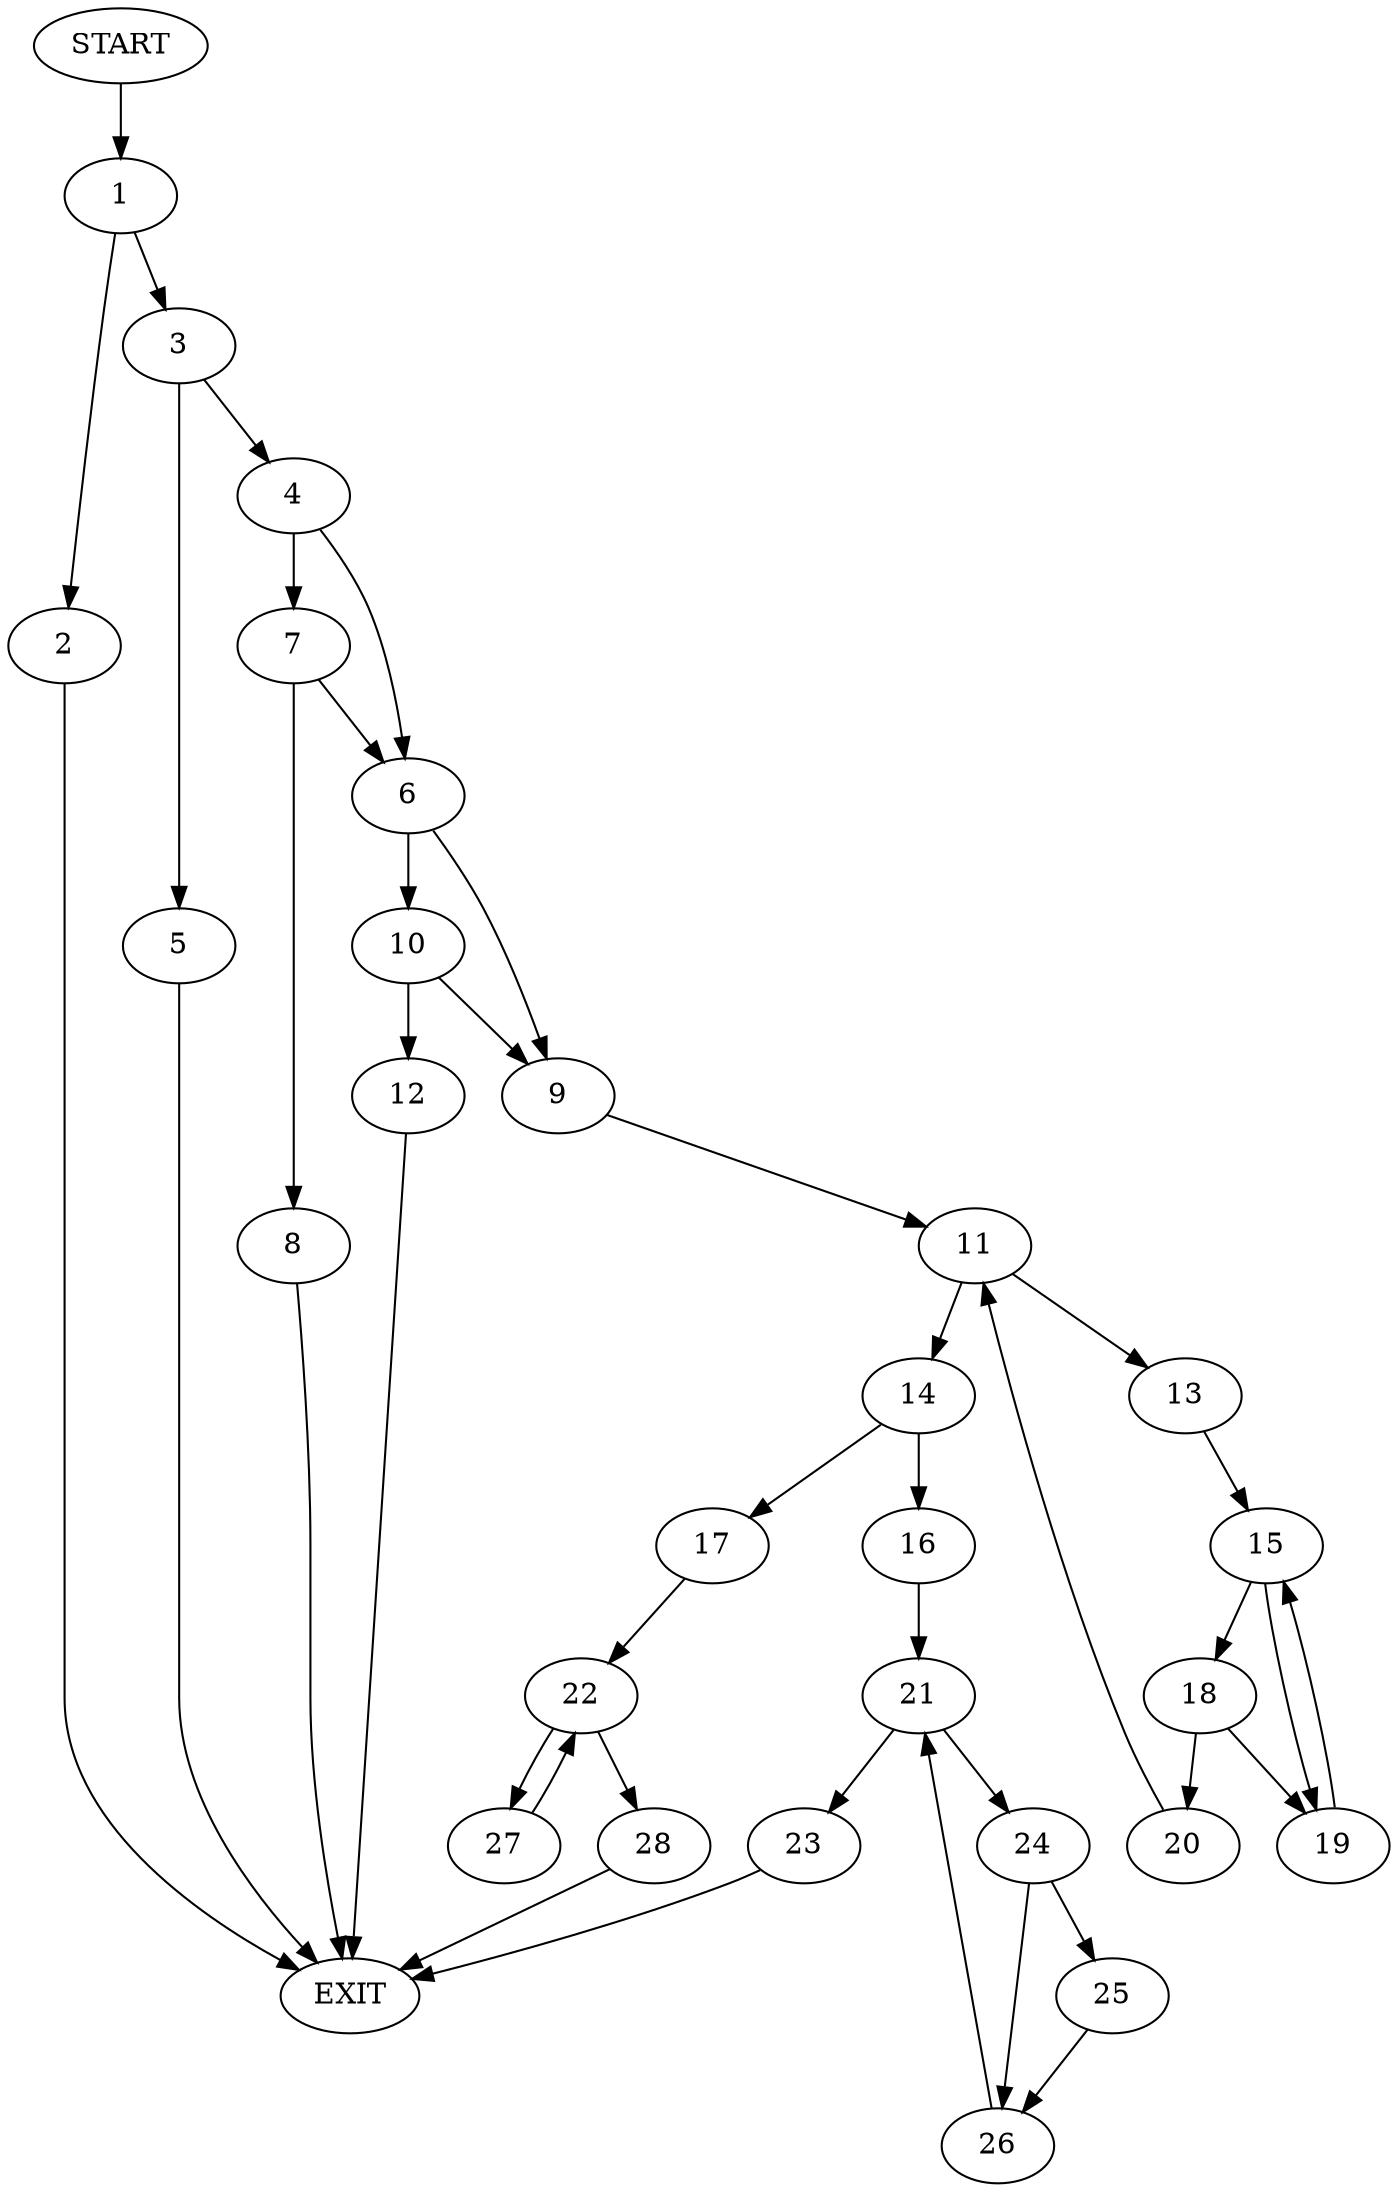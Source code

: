 digraph {
0 [label="START"]
29 [label="EXIT"]
0 -> 1
1 -> 2
1 -> 3
2 -> 29
3 -> 4
3 -> 5
5 -> 29
4 -> 6
4 -> 7
7 -> 6
7 -> 8
6 -> 9
6 -> 10
8 -> 29
9 -> 11
10 -> 12
10 -> 9
12 -> 29
11 -> 13
11 -> 14
13 -> 15
14 -> 16
14 -> 17
15 -> 18
15 -> 19
18 -> 20
18 -> 19
19 -> 15
20 -> 11
16 -> 21
17 -> 22
21 -> 23
21 -> 24
23 -> 29
24 -> 25
24 -> 26
25 -> 26
26 -> 21
22 -> 27
22 -> 28
27 -> 22
28 -> 29
}
